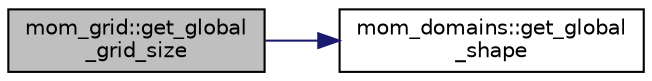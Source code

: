 digraph "mom_grid::get_global_grid_size"
{
 // INTERACTIVE_SVG=YES
 // LATEX_PDF_SIZE
  edge [fontname="Helvetica",fontsize="10",labelfontname="Helvetica",labelfontsize="10"];
  node [fontname="Helvetica",fontsize="10",shape=record];
  rankdir="LR";
  Node1 [label="mom_grid::get_global\l_grid_size",height=0.2,width=0.4,color="black", fillcolor="grey75", style="filled", fontcolor="black",tooltip="Return global shape of horizontal grid."];
  Node1 -> Node2 [color="midnightblue",fontsize="10",style="solid",fontname="Helvetica"];
  Node2 [label="mom_domains::get_global\l_shape",height=0.2,width=0.4,color="black", fillcolor="white", style="filled",URL="$namespacemom__domains.html#abc0b09896aa9f5b4c795f85c813aa59f",tooltip="Returns the global shape of h-point arrays."];
}
